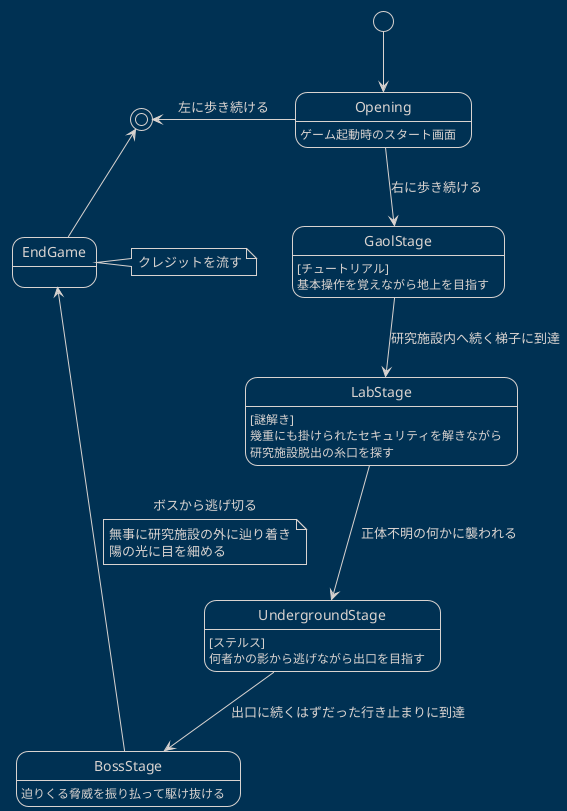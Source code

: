 @startuml Stage Transition
!theme blueprint


[*] --> Opening

Opening --> GaolStage : 右に歩き続ける
GaolStage --> LabStage : 研究施設内へ続く梯子に到達
LabStage --> UndergroundStage : 正体不明の何かに襲われる
UndergroundStage --> BossStage : 出口に続くはずだった行き止まりに到達
BossStage -u> EndGame : ボスから逃げ切る
note on link
  無事に研究施設の外に辿り着き
  陽の光に目を細める
end note
EndGame -u-> [*]
Opening -l> [*] : 左に歩き続ける

Opening : ゲーム起動時のスタート画面

GaolStage : [チュートリアル]
GaolStage : 基本操作を覚えながら地上を目指す

LabStage : [謎解き]
LabStage : 幾重にも掛けられたセキュリティを解きながら
LabStage : 研究施設脱出の糸口を探す

UndergroundStage : [ステルス]
UndergroundStage : 何者かの影から逃げながら出口を目指す

BossStage : 迫りくる脅威を振り払って駆け抜ける

note right of EndGame
  クレジットを流す
end note

@enduml